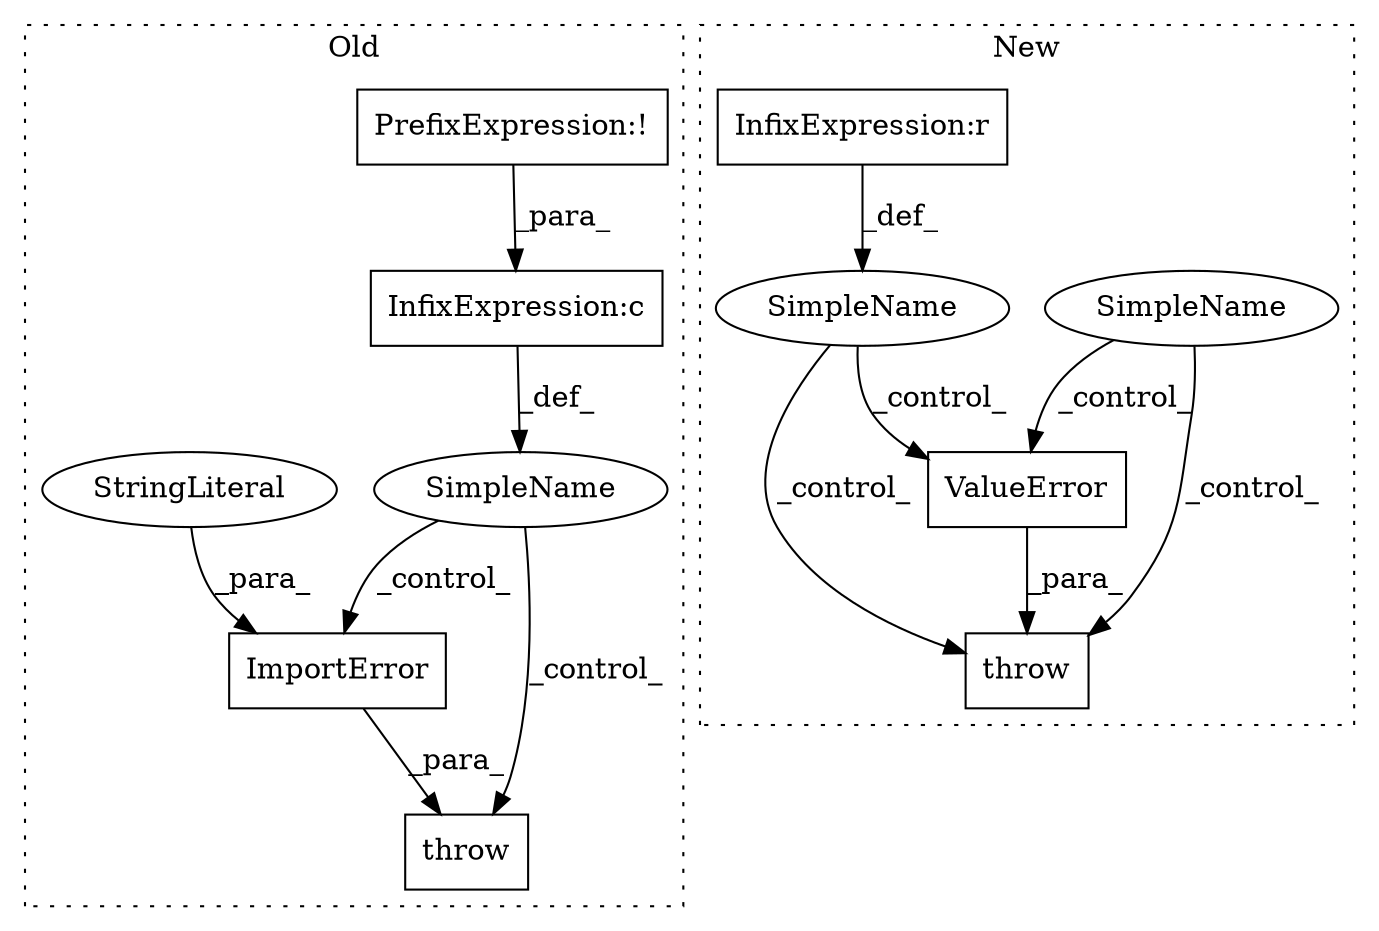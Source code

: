 digraph G {
subgraph cluster0 {
1 [label="ImportError" a="32" s="2494,2577" l="12,1" shape="box"];
5 [label="SimpleName" a="42" s="" l="" shape="ellipse"];
6 [label="throw" a="53" s="2488" l="6" shape="box"];
8 [label="PrefixExpression:!" a="38" s="2320" l="1" shape="box"];
9 [label="InfixExpression:c" a="27" s="2316" l="4" shape="box"];
10 [label="StringLiteral" a="45" s="2506" l="71" shape="ellipse"];
label = "Old";
style="dotted";
}
subgraph cluster1 {
2 [label="ValueError" a="32" s="2585,2646" l="11,1" shape="box"];
3 [label="SimpleName" a="42" s="" l="" shape="ellipse"];
4 [label="throw" a="53" s="2579" l="6" shape="box"];
7 [label="SimpleName" a="42" s="" l="" shape="ellipse"];
11 [label="InfixExpression:r" a="27" s="2396" l="4" shape="box"];
label = "New";
style="dotted";
}
1 -> 6 [label="_para_"];
2 -> 4 [label="_para_"];
3 -> 2 [label="_control_"];
3 -> 4 [label="_control_"];
5 -> 1 [label="_control_"];
5 -> 6 [label="_control_"];
7 -> 2 [label="_control_"];
7 -> 4 [label="_control_"];
8 -> 9 [label="_para_"];
9 -> 5 [label="_def_"];
10 -> 1 [label="_para_"];
11 -> 3 [label="_def_"];
}